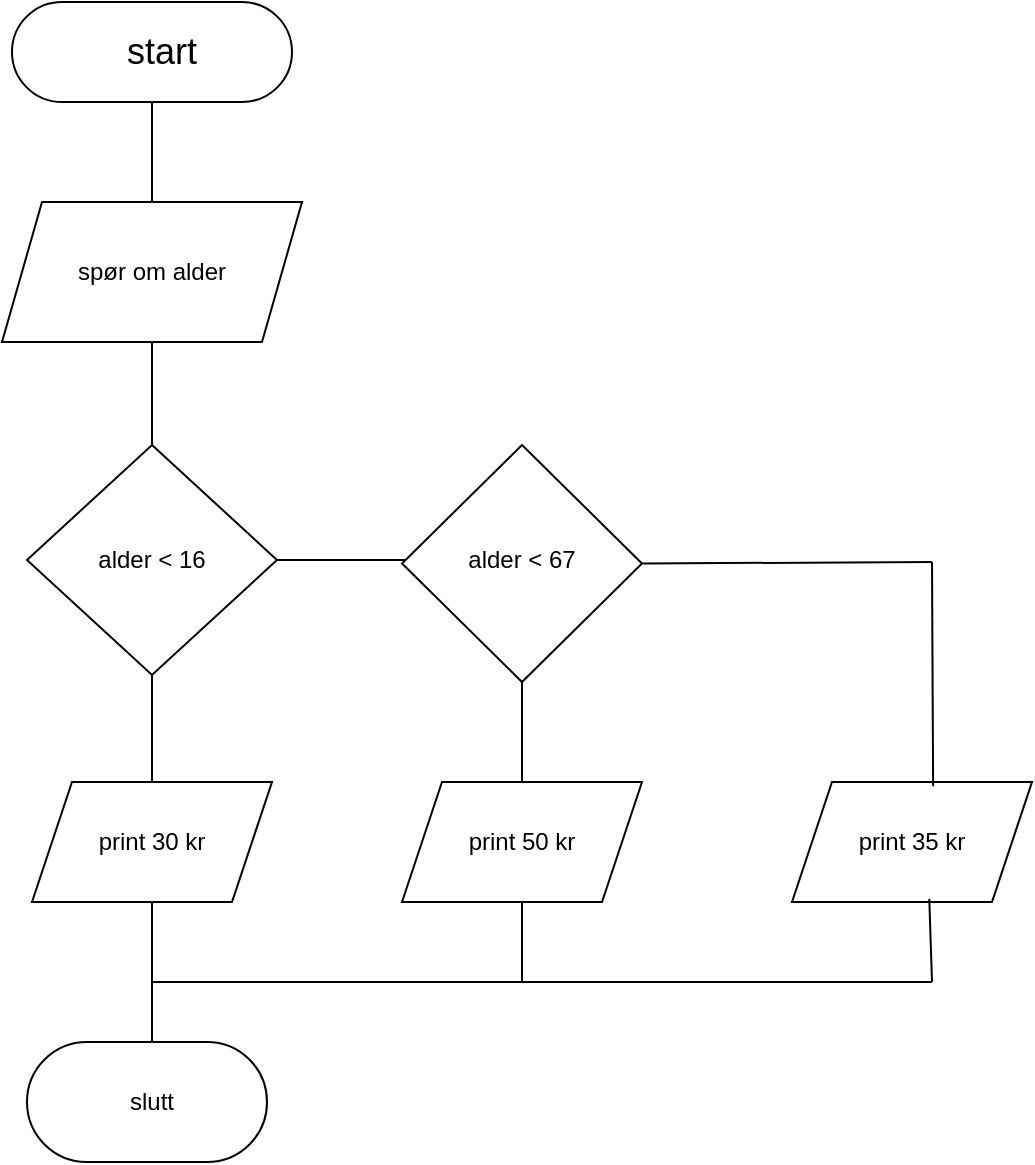 <mxfile version="24.1.0" type="device">
  <diagram name="Page-1" id="taXIZowhl7YlFWf81Rlo">
    <mxGraphModel dx="1193" dy="756" grid="1" gridSize="10" guides="1" tooltips="1" connect="1" arrows="1" fold="1" page="1" pageScale="1" pageWidth="827" pageHeight="1169" math="0" shadow="0">
      <root>
        <mxCell id="0" />
        <mxCell id="1" parent="0" />
        <mxCell id="ANdL-U6sLeqt7lSqCTyV-19" value="" style="edgeStyle=orthogonalEdgeStyle;rounded=0;orthogonalLoop=1;jettySize=auto;html=1;" edge="1" parent="1" source="ANdL-U6sLeqt7lSqCTyV-2" target="ANdL-U6sLeqt7lSqCTyV-5">
          <mxGeometry relative="1" as="geometry" />
        </mxCell>
        <mxCell id="ANdL-U6sLeqt7lSqCTyV-2" value="" style="rounded=1;whiteSpace=wrap;html=1;arcSize=50;" vertex="1" parent="1">
          <mxGeometry x="260" y="290" width="140" height="50" as="geometry" />
        </mxCell>
        <mxCell id="ANdL-U6sLeqt7lSqCTyV-3" value="&lt;font style=&quot;font-size: 18px;&quot;&gt;start&lt;/font&gt;" style="text;html=1;align=center;verticalAlign=middle;whiteSpace=wrap;rounded=0;" vertex="1" parent="1">
          <mxGeometry x="290" y="297.5" width="90" height="35" as="geometry" />
        </mxCell>
        <mxCell id="ANdL-U6sLeqt7lSqCTyV-20" value="" style="edgeStyle=orthogonalEdgeStyle;rounded=0;orthogonalLoop=1;jettySize=auto;html=1;" edge="1" parent="1" source="ANdL-U6sLeqt7lSqCTyV-4" target="ANdL-U6sLeqt7lSqCTyV-7">
          <mxGeometry relative="1" as="geometry" />
        </mxCell>
        <mxCell id="ANdL-U6sLeqt7lSqCTyV-4" value="" style="shape=parallelogram;perimeter=parallelogramPerimeter;whiteSpace=wrap;html=1;fixedSize=1;size=20;" vertex="1" parent="1">
          <mxGeometry x="255" y="390" width="150" height="70" as="geometry" />
        </mxCell>
        <mxCell id="ANdL-U6sLeqt7lSqCTyV-5" value="spør om alder" style="text;html=1;align=center;verticalAlign=middle;whiteSpace=wrap;rounded=0;" vertex="1" parent="1">
          <mxGeometry x="285" y="410" width="90" height="30" as="geometry" />
        </mxCell>
        <mxCell id="ANdL-U6sLeqt7lSqCTyV-21" value="" style="edgeStyle=orthogonalEdgeStyle;rounded=0;orthogonalLoop=1;jettySize=auto;html=1;" edge="1" parent="1" source="ANdL-U6sLeqt7lSqCTyV-6" target="ANdL-U6sLeqt7lSqCTyV-9">
          <mxGeometry relative="1" as="geometry" />
        </mxCell>
        <mxCell id="ANdL-U6sLeqt7lSqCTyV-23" value="" style="edgeStyle=orthogonalEdgeStyle;rounded=0;orthogonalLoop=1;jettySize=auto;html=1;" edge="1" parent="1" source="ANdL-U6sLeqt7lSqCTyV-6" target="ANdL-U6sLeqt7lSqCTyV-11">
          <mxGeometry relative="1" as="geometry" />
        </mxCell>
        <mxCell id="ANdL-U6sLeqt7lSqCTyV-6" value="" style="rhombus;whiteSpace=wrap;html=1;" vertex="1" parent="1">
          <mxGeometry x="267.5" y="511.5" width="125" height="115" as="geometry" />
        </mxCell>
        <mxCell id="ANdL-U6sLeqt7lSqCTyV-7" value="alder &amp;lt; 16" style="text;html=1;align=center;verticalAlign=middle;whiteSpace=wrap;rounded=0;" vertex="1" parent="1">
          <mxGeometry x="300" y="554" width="60" height="30" as="geometry" />
        </mxCell>
        <mxCell id="ANdL-U6sLeqt7lSqCTyV-22" value="" style="edgeStyle=orthogonalEdgeStyle;rounded=0;orthogonalLoop=1;jettySize=auto;html=1;" edge="1" parent="1" source="ANdL-U6sLeqt7lSqCTyV-8" target="ANdL-U6sLeqt7lSqCTyV-13">
          <mxGeometry relative="1" as="geometry" />
        </mxCell>
        <mxCell id="ANdL-U6sLeqt7lSqCTyV-8" value="" style="rhombus;whiteSpace=wrap;html=1;" vertex="1" parent="1">
          <mxGeometry x="455" y="511.5" width="120" height="118.5" as="geometry" />
        </mxCell>
        <mxCell id="ANdL-U6sLeqt7lSqCTyV-9" value="alder &amp;lt; 67" style="text;html=1;align=center;verticalAlign=middle;whiteSpace=wrap;rounded=0;" vertex="1" parent="1">
          <mxGeometry x="485" y="554" width="60" height="30" as="geometry" />
        </mxCell>
        <mxCell id="ANdL-U6sLeqt7lSqCTyV-25" value="" style="edgeStyle=orthogonalEdgeStyle;rounded=0;orthogonalLoop=1;jettySize=auto;html=1;" edge="1" parent="1" source="ANdL-U6sLeqt7lSqCTyV-10" target="ANdL-U6sLeqt7lSqCTyV-17">
          <mxGeometry relative="1" as="geometry" />
        </mxCell>
        <mxCell id="ANdL-U6sLeqt7lSqCTyV-10" value="" style="shape=parallelogram;perimeter=parallelogramPerimeter;whiteSpace=wrap;html=1;fixedSize=1;" vertex="1" parent="1">
          <mxGeometry x="270" y="680" width="120" height="60" as="geometry" />
        </mxCell>
        <mxCell id="ANdL-U6sLeqt7lSqCTyV-11" value="print 30 kr" style="text;html=1;align=center;verticalAlign=middle;whiteSpace=wrap;rounded=0;" vertex="1" parent="1">
          <mxGeometry x="300" y="695" width="60" height="30" as="geometry" />
        </mxCell>
        <mxCell id="ANdL-U6sLeqt7lSqCTyV-12" value="" style="shape=parallelogram;perimeter=parallelogramPerimeter;whiteSpace=wrap;html=1;fixedSize=1;" vertex="1" parent="1">
          <mxGeometry x="455" y="680" width="120" height="60" as="geometry" />
        </mxCell>
        <mxCell id="ANdL-U6sLeqt7lSqCTyV-13" value="print 50 kr" style="text;html=1;align=center;verticalAlign=middle;whiteSpace=wrap;rounded=0;" vertex="1" parent="1">
          <mxGeometry x="485" y="695" width="60" height="30" as="geometry" />
        </mxCell>
        <mxCell id="ANdL-U6sLeqt7lSqCTyV-14" value="" style="shape=parallelogram;perimeter=parallelogramPerimeter;whiteSpace=wrap;html=1;fixedSize=1;" vertex="1" parent="1">
          <mxGeometry x="650" y="680" width="120" height="60" as="geometry" />
        </mxCell>
        <mxCell id="ANdL-U6sLeqt7lSqCTyV-15" value="print 35 kr" style="text;html=1;align=center;verticalAlign=middle;whiteSpace=wrap;rounded=0;" vertex="1" parent="1">
          <mxGeometry x="680" y="695" width="60" height="30" as="geometry" />
        </mxCell>
        <mxCell id="ANdL-U6sLeqt7lSqCTyV-16" value="" style="rounded=1;whiteSpace=wrap;html=1;arcSize=50;" vertex="1" parent="1">
          <mxGeometry x="267.5" y="810" width="120" height="60" as="geometry" />
        </mxCell>
        <mxCell id="ANdL-U6sLeqt7lSqCTyV-17" value="slutt" style="text;html=1;align=center;verticalAlign=middle;whiteSpace=wrap;rounded=0;" vertex="1" parent="1">
          <mxGeometry x="300" y="825" width="60" height="30" as="geometry" />
        </mxCell>
        <mxCell id="ANdL-U6sLeqt7lSqCTyV-28" value="" style="endArrow=none;html=1;rounded=0;exitX=1;exitY=0.5;exitDx=0;exitDy=0;" edge="1" parent="1" source="ANdL-U6sLeqt7lSqCTyV-8">
          <mxGeometry width="50" height="50" relative="1" as="geometry">
            <mxPoint x="630" y="650" as="sourcePoint" />
            <mxPoint x="720" y="570" as="targetPoint" />
          </mxGeometry>
        </mxCell>
        <mxCell id="ANdL-U6sLeqt7lSqCTyV-29" value="" style="endArrow=none;html=1;rounded=0;exitX=0.588;exitY=0.035;exitDx=0;exitDy=0;exitPerimeter=0;" edge="1" parent="1" source="ANdL-U6sLeqt7lSqCTyV-14">
          <mxGeometry width="50" height="50" relative="1" as="geometry">
            <mxPoint x="670" y="650" as="sourcePoint" />
            <mxPoint x="720" y="570" as="targetPoint" />
          </mxGeometry>
        </mxCell>
        <mxCell id="ANdL-U6sLeqt7lSqCTyV-30" value="" style="endArrow=none;html=1;rounded=0;" edge="1" parent="1">
          <mxGeometry width="50" height="50" relative="1" as="geometry">
            <mxPoint x="720" y="780" as="sourcePoint" />
            <mxPoint x="330" y="780" as="targetPoint" />
          </mxGeometry>
        </mxCell>
        <mxCell id="ANdL-U6sLeqt7lSqCTyV-31" value="" style="endArrow=none;html=1;rounded=0;entryX=0.5;entryY=1;entryDx=0;entryDy=0;" edge="1" parent="1" target="ANdL-U6sLeqt7lSqCTyV-12">
          <mxGeometry width="50" height="50" relative="1" as="geometry">
            <mxPoint x="515" y="780" as="sourcePoint" />
            <mxPoint x="540" y="660" as="targetPoint" />
          </mxGeometry>
        </mxCell>
        <mxCell id="ANdL-U6sLeqt7lSqCTyV-32" value="" style="endArrow=none;html=1;rounded=0;entryX=0.572;entryY=0.974;entryDx=0;entryDy=0;entryPerimeter=0;" edge="1" parent="1" target="ANdL-U6sLeqt7lSqCTyV-14">
          <mxGeometry width="50" height="50" relative="1" as="geometry">
            <mxPoint x="720" y="780" as="sourcePoint" />
            <mxPoint x="640" y="670" as="targetPoint" />
          </mxGeometry>
        </mxCell>
      </root>
    </mxGraphModel>
  </diagram>
</mxfile>
